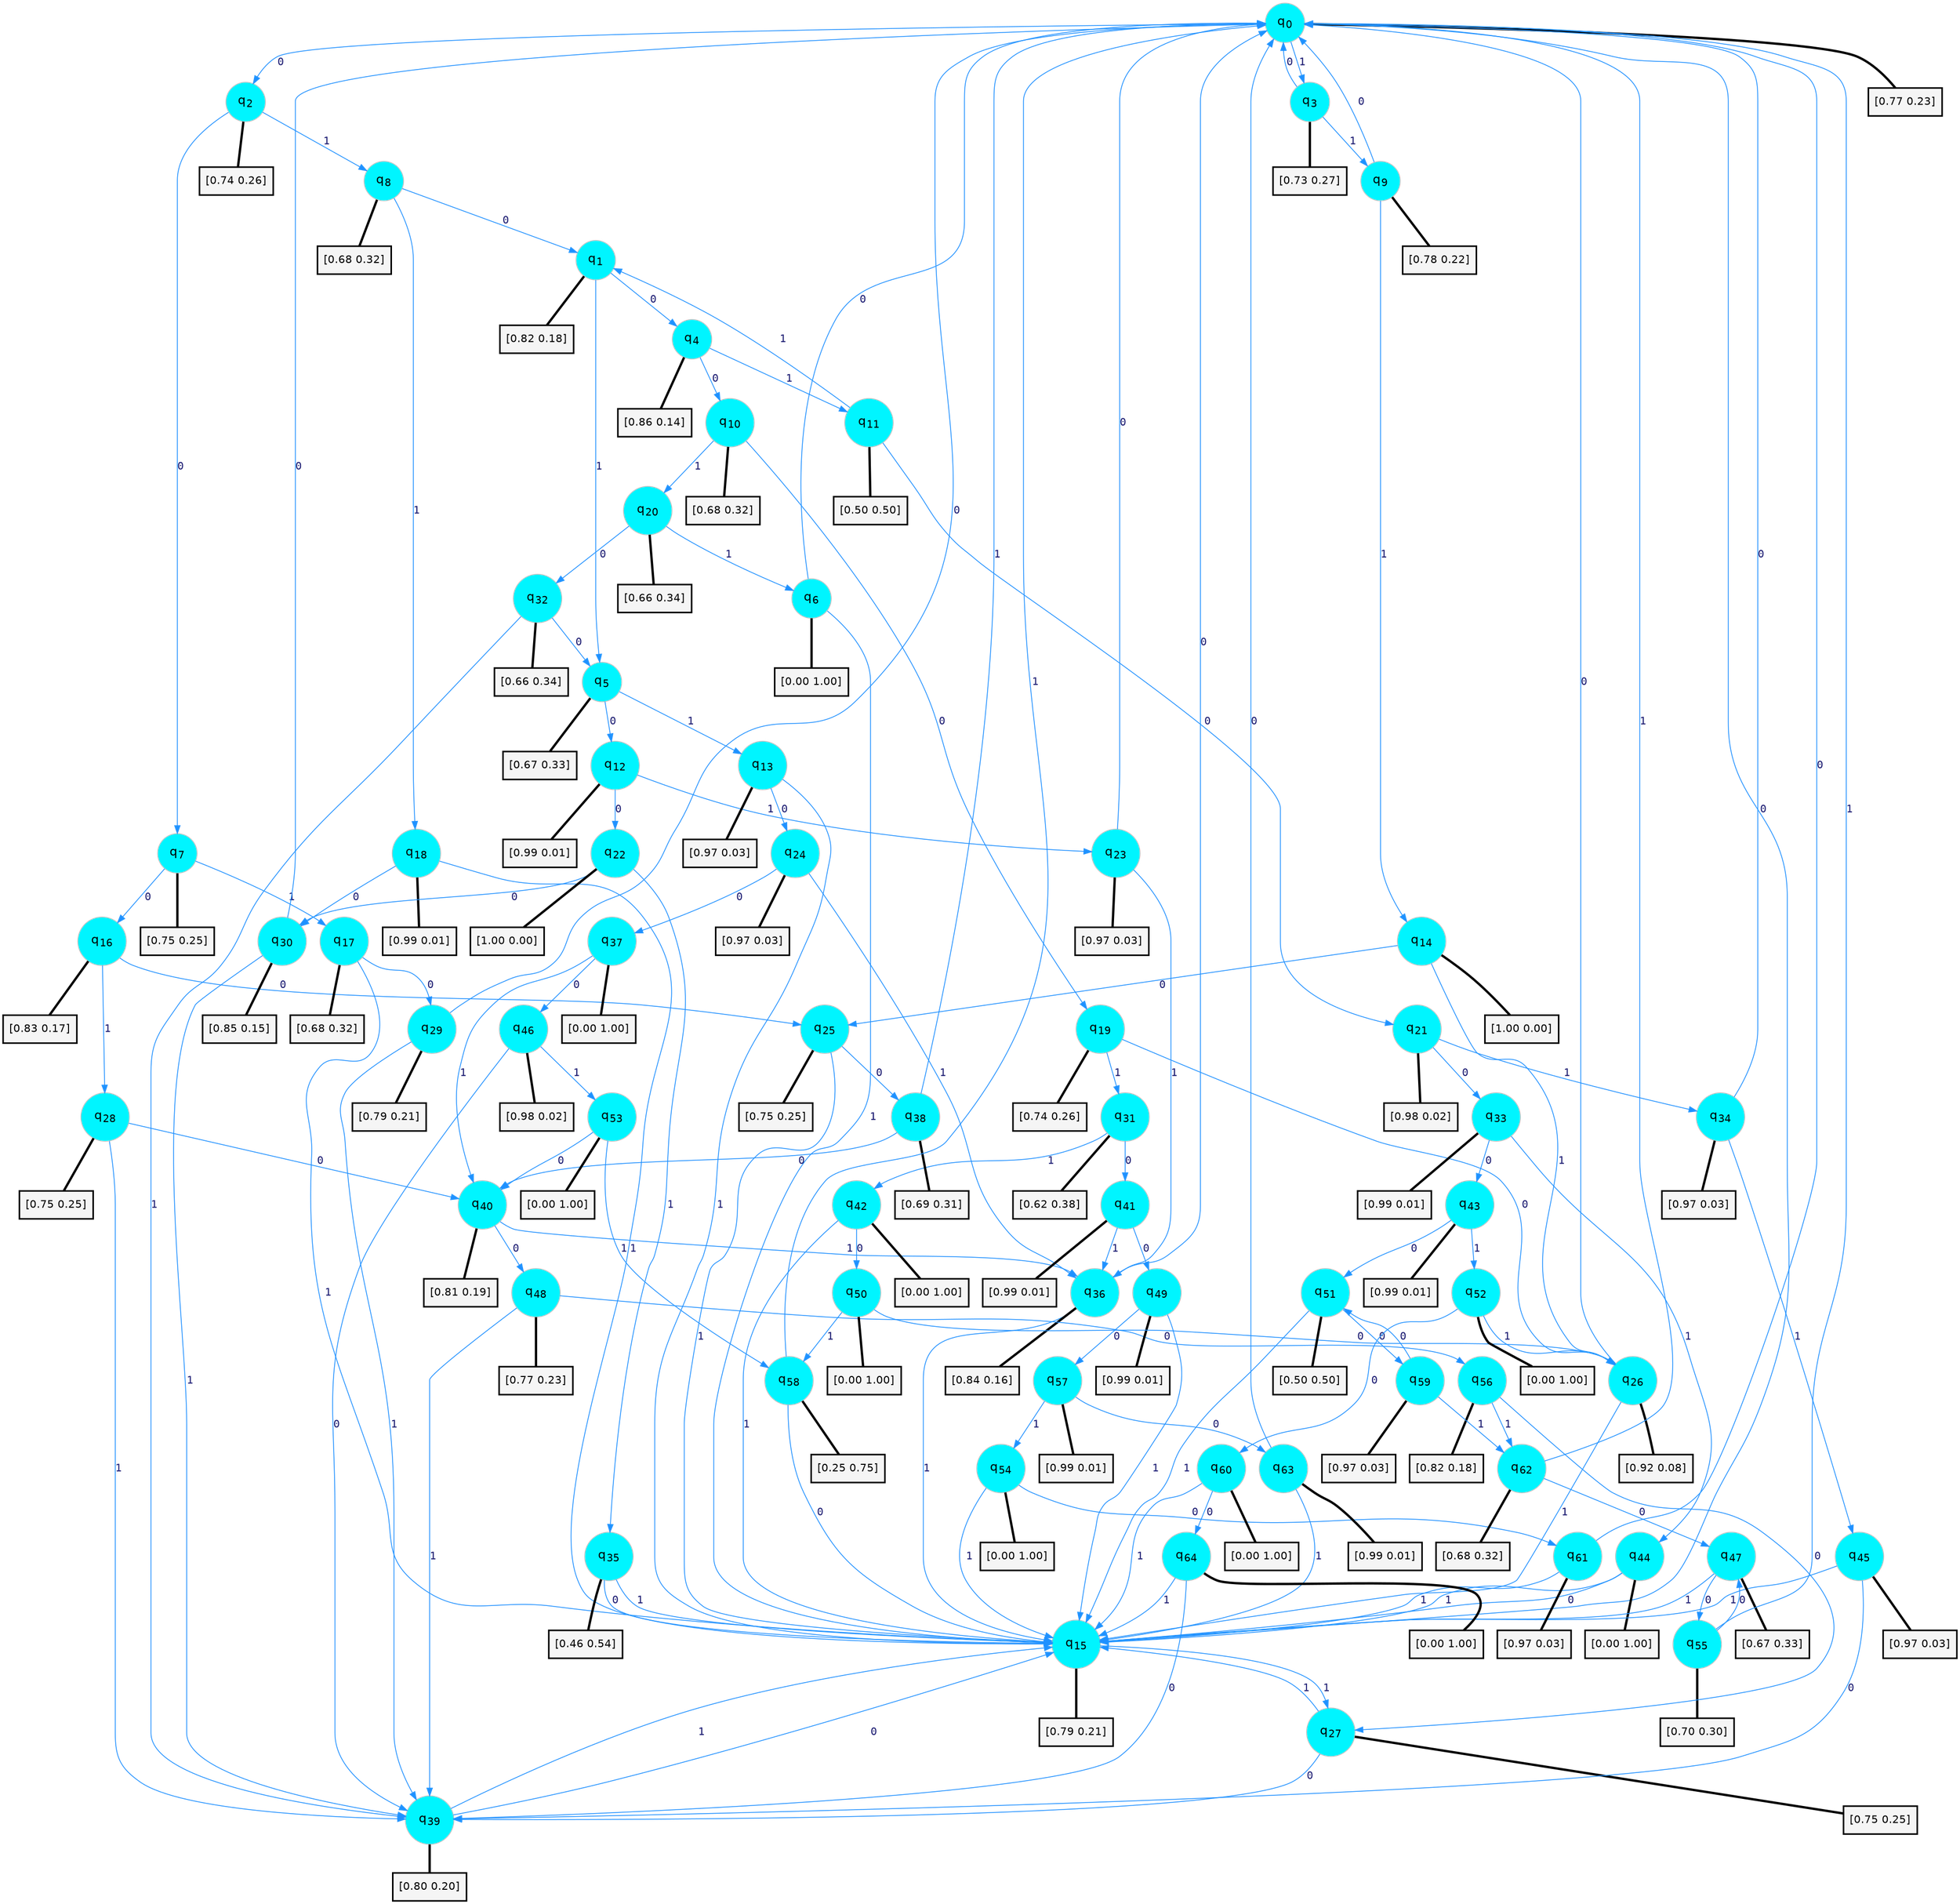 digraph G {
graph [
bgcolor=transparent, dpi=300, rankdir=TD, size="40,25"];
node [
color=gray, fillcolor=turquoise1, fontcolor=black, fontname=Helvetica, fontsize=16, fontweight=bold, shape=circle, style=filled];
edge [
arrowsize=1, color=dodgerblue1, fontcolor=midnightblue, fontname=courier, fontweight=bold, penwidth=1, style=solid, weight=20];
0[label=<q<SUB>0</SUB>>];
1[label=<q<SUB>1</SUB>>];
2[label=<q<SUB>2</SUB>>];
3[label=<q<SUB>3</SUB>>];
4[label=<q<SUB>4</SUB>>];
5[label=<q<SUB>5</SUB>>];
6[label=<q<SUB>6</SUB>>];
7[label=<q<SUB>7</SUB>>];
8[label=<q<SUB>8</SUB>>];
9[label=<q<SUB>9</SUB>>];
10[label=<q<SUB>10</SUB>>];
11[label=<q<SUB>11</SUB>>];
12[label=<q<SUB>12</SUB>>];
13[label=<q<SUB>13</SUB>>];
14[label=<q<SUB>14</SUB>>];
15[label=<q<SUB>15</SUB>>];
16[label=<q<SUB>16</SUB>>];
17[label=<q<SUB>17</SUB>>];
18[label=<q<SUB>18</SUB>>];
19[label=<q<SUB>19</SUB>>];
20[label=<q<SUB>20</SUB>>];
21[label=<q<SUB>21</SUB>>];
22[label=<q<SUB>22</SUB>>];
23[label=<q<SUB>23</SUB>>];
24[label=<q<SUB>24</SUB>>];
25[label=<q<SUB>25</SUB>>];
26[label=<q<SUB>26</SUB>>];
27[label=<q<SUB>27</SUB>>];
28[label=<q<SUB>28</SUB>>];
29[label=<q<SUB>29</SUB>>];
30[label=<q<SUB>30</SUB>>];
31[label=<q<SUB>31</SUB>>];
32[label=<q<SUB>32</SUB>>];
33[label=<q<SUB>33</SUB>>];
34[label=<q<SUB>34</SUB>>];
35[label=<q<SUB>35</SUB>>];
36[label=<q<SUB>36</SUB>>];
37[label=<q<SUB>37</SUB>>];
38[label=<q<SUB>38</SUB>>];
39[label=<q<SUB>39</SUB>>];
40[label=<q<SUB>40</SUB>>];
41[label=<q<SUB>41</SUB>>];
42[label=<q<SUB>42</SUB>>];
43[label=<q<SUB>43</SUB>>];
44[label=<q<SUB>44</SUB>>];
45[label=<q<SUB>45</SUB>>];
46[label=<q<SUB>46</SUB>>];
47[label=<q<SUB>47</SUB>>];
48[label=<q<SUB>48</SUB>>];
49[label=<q<SUB>49</SUB>>];
50[label=<q<SUB>50</SUB>>];
51[label=<q<SUB>51</SUB>>];
52[label=<q<SUB>52</SUB>>];
53[label=<q<SUB>53</SUB>>];
54[label=<q<SUB>54</SUB>>];
55[label=<q<SUB>55</SUB>>];
56[label=<q<SUB>56</SUB>>];
57[label=<q<SUB>57</SUB>>];
58[label=<q<SUB>58</SUB>>];
59[label=<q<SUB>59</SUB>>];
60[label=<q<SUB>60</SUB>>];
61[label=<q<SUB>61</SUB>>];
62[label=<q<SUB>62</SUB>>];
63[label=<q<SUB>63</SUB>>];
64[label=<q<SUB>64</SUB>>];
65[label="[0.77 0.23]", shape=box,fontcolor=black, fontname=Helvetica, fontsize=14, penwidth=2, fillcolor=whitesmoke,color=black];
66[label="[0.82 0.18]", shape=box,fontcolor=black, fontname=Helvetica, fontsize=14, penwidth=2, fillcolor=whitesmoke,color=black];
67[label="[0.74 0.26]", shape=box,fontcolor=black, fontname=Helvetica, fontsize=14, penwidth=2, fillcolor=whitesmoke,color=black];
68[label="[0.73 0.27]", shape=box,fontcolor=black, fontname=Helvetica, fontsize=14, penwidth=2, fillcolor=whitesmoke,color=black];
69[label="[0.86 0.14]", shape=box,fontcolor=black, fontname=Helvetica, fontsize=14, penwidth=2, fillcolor=whitesmoke,color=black];
70[label="[0.67 0.33]", shape=box,fontcolor=black, fontname=Helvetica, fontsize=14, penwidth=2, fillcolor=whitesmoke,color=black];
71[label="[0.00 1.00]", shape=box,fontcolor=black, fontname=Helvetica, fontsize=14, penwidth=2, fillcolor=whitesmoke,color=black];
72[label="[0.75 0.25]", shape=box,fontcolor=black, fontname=Helvetica, fontsize=14, penwidth=2, fillcolor=whitesmoke,color=black];
73[label="[0.68 0.32]", shape=box,fontcolor=black, fontname=Helvetica, fontsize=14, penwidth=2, fillcolor=whitesmoke,color=black];
74[label="[0.78 0.22]", shape=box,fontcolor=black, fontname=Helvetica, fontsize=14, penwidth=2, fillcolor=whitesmoke,color=black];
75[label="[0.68 0.32]", shape=box,fontcolor=black, fontname=Helvetica, fontsize=14, penwidth=2, fillcolor=whitesmoke,color=black];
76[label="[0.50 0.50]", shape=box,fontcolor=black, fontname=Helvetica, fontsize=14, penwidth=2, fillcolor=whitesmoke,color=black];
77[label="[0.99 0.01]", shape=box,fontcolor=black, fontname=Helvetica, fontsize=14, penwidth=2, fillcolor=whitesmoke,color=black];
78[label="[0.97 0.03]", shape=box,fontcolor=black, fontname=Helvetica, fontsize=14, penwidth=2, fillcolor=whitesmoke,color=black];
79[label="[1.00 0.00]", shape=box,fontcolor=black, fontname=Helvetica, fontsize=14, penwidth=2, fillcolor=whitesmoke,color=black];
80[label="[0.79 0.21]", shape=box,fontcolor=black, fontname=Helvetica, fontsize=14, penwidth=2, fillcolor=whitesmoke,color=black];
81[label="[0.83 0.17]", shape=box,fontcolor=black, fontname=Helvetica, fontsize=14, penwidth=2, fillcolor=whitesmoke,color=black];
82[label="[0.68 0.32]", shape=box,fontcolor=black, fontname=Helvetica, fontsize=14, penwidth=2, fillcolor=whitesmoke,color=black];
83[label="[0.99 0.01]", shape=box,fontcolor=black, fontname=Helvetica, fontsize=14, penwidth=2, fillcolor=whitesmoke,color=black];
84[label="[0.74 0.26]", shape=box,fontcolor=black, fontname=Helvetica, fontsize=14, penwidth=2, fillcolor=whitesmoke,color=black];
85[label="[0.66 0.34]", shape=box,fontcolor=black, fontname=Helvetica, fontsize=14, penwidth=2, fillcolor=whitesmoke,color=black];
86[label="[0.98 0.02]", shape=box,fontcolor=black, fontname=Helvetica, fontsize=14, penwidth=2, fillcolor=whitesmoke,color=black];
87[label="[1.00 0.00]", shape=box,fontcolor=black, fontname=Helvetica, fontsize=14, penwidth=2, fillcolor=whitesmoke,color=black];
88[label="[0.97 0.03]", shape=box,fontcolor=black, fontname=Helvetica, fontsize=14, penwidth=2, fillcolor=whitesmoke,color=black];
89[label="[0.97 0.03]", shape=box,fontcolor=black, fontname=Helvetica, fontsize=14, penwidth=2, fillcolor=whitesmoke,color=black];
90[label="[0.75 0.25]", shape=box,fontcolor=black, fontname=Helvetica, fontsize=14, penwidth=2, fillcolor=whitesmoke,color=black];
91[label="[0.92 0.08]", shape=box,fontcolor=black, fontname=Helvetica, fontsize=14, penwidth=2, fillcolor=whitesmoke,color=black];
92[label="[0.75 0.25]", shape=box,fontcolor=black, fontname=Helvetica, fontsize=14, penwidth=2, fillcolor=whitesmoke,color=black];
93[label="[0.75 0.25]", shape=box,fontcolor=black, fontname=Helvetica, fontsize=14, penwidth=2, fillcolor=whitesmoke,color=black];
94[label="[0.79 0.21]", shape=box,fontcolor=black, fontname=Helvetica, fontsize=14, penwidth=2, fillcolor=whitesmoke,color=black];
95[label="[0.85 0.15]", shape=box,fontcolor=black, fontname=Helvetica, fontsize=14, penwidth=2, fillcolor=whitesmoke,color=black];
96[label="[0.62 0.38]", shape=box,fontcolor=black, fontname=Helvetica, fontsize=14, penwidth=2, fillcolor=whitesmoke,color=black];
97[label="[0.66 0.34]", shape=box,fontcolor=black, fontname=Helvetica, fontsize=14, penwidth=2, fillcolor=whitesmoke,color=black];
98[label="[0.99 0.01]", shape=box,fontcolor=black, fontname=Helvetica, fontsize=14, penwidth=2, fillcolor=whitesmoke,color=black];
99[label="[0.97 0.03]", shape=box,fontcolor=black, fontname=Helvetica, fontsize=14, penwidth=2, fillcolor=whitesmoke,color=black];
100[label="[0.46 0.54]", shape=box,fontcolor=black, fontname=Helvetica, fontsize=14, penwidth=2, fillcolor=whitesmoke,color=black];
101[label="[0.84 0.16]", shape=box,fontcolor=black, fontname=Helvetica, fontsize=14, penwidth=2, fillcolor=whitesmoke,color=black];
102[label="[0.00 1.00]", shape=box,fontcolor=black, fontname=Helvetica, fontsize=14, penwidth=2, fillcolor=whitesmoke,color=black];
103[label="[0.69 0.31]", shape=box,fontcolor=black, fontname=Helvetica, fontsize=14, penwidth=2, fillcolor=whitesmoke,color=black];
104[label="[0.80 0.20]", shape=box,fontcolor=black, fontname=Helvetica, fontsize=14, penwidth=2, fillcolor=whitesmoke,color=black];
105[label="[0.81 0.19]", shape=box,fontcolor=black, fontname=Helvetica, fontsize=14, penwidth=2, fillcolor=whitesmoke,color=black];
106[label="[0.99 0.01]", shape=box,fontcolor=black, fontname=Helvetica, fontsize=14, penwidth=2, fillcolor=whitesmoke,color=black];
107[label="[0.00 1.00]", shape=box,fontcolor=black, fontname=Helvetica, fontsize=14, penwidth=2, fillcolor=whitesmoke,color=black];
108[label="[0.99 0.01]", shape=box,fontcolor=black, fontname=Helvetica, fontsize=14, penwidth=2, fillcolor=whitesmoke,color=black];
109[label="[0.00 1.00]", shape=box,fontcolor=black, fontname=Helvetica, fontsize=14, penwidth=2, fillcolor=whitesmoke,color=black];
110[label="[0.97 0.03]", shape=box,fontcolor=black, fontname=Helvetica, fontsize=14, penwidth=2, fillcolor=whitesmoke,color=black];
111[label="[0.98 0.02]", shape=box,fontcolor=black, fontname=Helvetica, fontsize=14, penwidth=2, fillcolor=whitesmoke,color=black];
112[label="[0.67 0.33]", shape=box,fontcolor=black, fontname=Helvetica, fontsize=14, penwidth=2, fillcolor=whitesmoke,color=black];
113[label="[0.77 0.23]", shape=box,fontcolor=black, fontname=Helvetica, fontsize=14, penwidth=2, fillcolor=whitesmoke,color=black];
114[label="[0.99 0.01]", shape=box,fontcolor=black, fontname=Helvetica, fontsize=14, penwidth=2, fillcolor=whitesmoke,color=black];
115[label="[0.00 1.00]", shape=box,fontcolor=black, fontname=Helvetica, fontsize=14, penwidth=2, fillcolor=whitesmoke,color=black];
116[label="[0.50 0.50]", shape=box,fontcolor=black, fontname=Helvetica, fontsize=14, penwidth=2, fillcolor=whitesmoke,color=black];
117[label="[0.00 1.00]", shape=box,fontcolor=black, fontname=Helvetica, fontsize=14, penwidth=2, fillcolor=whitesmoke,color=black];
118[label="[0.00 1.00]", shape=box,fontcolor=black, fontname=Helvetica, fontsize=14, penwidth=2, fillcolor=whitesmoke,color=black];
119[label="[0.00 1.00]", shape=box,fontcolor=black, fontname=Helvetica, fontsize=14, penwidth=2, fillcolor=whitesmoke,color=black];
120[label="[0.70 0.30]", shape=box,fontcolor=black, fontname=Helvetica, fontsize=14, penwidth=2, fillcolor=whitesmoke,color=black];
121[label="[0.82 0.18]", shape=box,fontcolor=black, fontname=Helvetica, fontsize=14, penwidth=2, fillcolor=whitesmoke,color=black];
122[label="[0.99 0.01]", shape=box,fontcolor=black, fontname=Helvetica, fontsize=14, penwidth=2, fillcolor=whitesmoke,color=black];
123[label="[0.25 0.75]", shape=box,fontcolor=black, fontname=Helvetica, fontsize=14, penwidth=2, fillcolor=whitesmoke,color=black];
124[label="[0.97 0.03]", shape=box,fontcolor=black, fontname=Helvetica, fontsize=14, penwidth=2, fillcolor=whitesmoke,color=black];
125[label="[0.00 1.00]", shape=box,fontcolor=black, fontname=Helvetica, fontsize=14, penwidth=2, fillcolor=whitesmoke,color=black];
126[label="[0.97 0.03]", shape=box,fontcolor=black, fontname=Helvetica, fontsize=14, penwidth=2, fillcolor=whitesmoke,color=black];
127[label="[0.68 0.32]", shape=box,fontcolor=black, fontname=Helvetica, fontsize=14, penwidth=2, fillcolor=whitesmoke,color=black];
128[label="[0.99 0.01]", shape=box,fontcolor=black, fontname=Helvetica, fontsize=14, penwidth=2, fillcolor=whitesmoke,color=black];
129[label="[0.00 1.00]", shape=box,fontcolor=black, fontname=Helvetica, fontsize=14, penwidth=2, fillcolor=whitesmoke,color=black];
0->2 [label=0];
0->3 [label=1];
0->65 [arrowhead=none, penwidth=3,color=black];
1->4 [label=0];
1->5 [label=1];
1->66 [arrowhead=none, penwidth=3,color=black];
2->7 [label=0];
2->8 [label=1];
2->67 [arrowhead=none, penwidth=3,color=black];
3->0 [label=0];
3->9 [label=1];
3->68 [arrowhead=none, penwidth=3,color=black];
4->10 [label=0];
4->11 [label=1];
4->69 [arrowhead=none, penwidth=3,color=black];
5->12 [label=0];
5->13 [label=1];
5->70 [arrowhead=none, penwidth=3,color=black];
6->0 [label=0];
6->15 [label=1];
6->71 [arrowhead=none, penwidth=3,color=black];
7->16 [label=0];
7->17 [label=1];
7->72 [arrowhead=none, penwidth=3,color=black];
8->1 [label=0];
8->18 [label=1];
8->73 [arrowhead=none, penwidth=3,color=black];
9->0 [label=0];
9->14 [label=1];
9->74 [arrowhead=none, penwidth=3,color=black];
10->19 [label=0];
10->20 [label=1];
10->75 [arrowhead=none, penwidth=3,color=black];
11->21 [label=0];
11->1 [label=1];
11->76 [arrowhead=none, penwidth=3,color=black];
12->22 [label=0];
12->23 [label=1];
12->77 [arrowhead=none, penwidth=3,color=black];
13->24 [label=0];
13->15 [label=1];
13->78 [arrowhead=none, penwidth=3,color=black];
14->25 [label=0];
14->26 [label=1];
14->79 [arrowhead=none, penwidth=3,color=black];
15->0 [label=0];
15->27 [label=1];
15->80 [arrowhead=none, penwidth=3,color=black];
16->25 [label=0];
16->28 [label=1];
16->81 [arrowhead=none, penwidth=3,color=black];
17->29 [label=0];
17->15 [label=1];
17->82 [arrowhead=none, penwidth=3,color=black];
18->30 [label=0];
18->15 [label=1];
18->83 [arrowhead=none, penwidth=3,color=black];
19->26 [label=0];
19->31 [label=1];
19->84 [arrowhead=none, penwidth=3,color=black];
20->32 [label=0];
20->6 [label=1];
20->85 [arrowhead=none, penwidth=3,color=black];
21->33 [label=0];
21->34 [label=1];
21->86 [arrowhead=none, penwidth=3,color=black];
22->30 [label=0];
22->35 [label=1];
22->87 [arrowhead=none, penwidth=3,color=black];
23->0 [label=0];
23->36 [label=1];
23->88 [arrowhead=none, penwidth=3,color=black];
24->37 [label=0];
24->36 [label=1];
24->89 [arrowhead=none, penwidth=3,color=black];
25->38 [label=0];
25->15 [label=1];
25->90 [arrowhead=none, penwidth=3,color=black];
26->0 [label=0];
26->15 [label=1];
26->91 [arrowhead=none, penwidth=3,color=black];
27->39 [label=0];
27->15 [label=1];
27->92 [arrowhead=none, penwidth=3,color=black];
28->40 [label=0];
28->39 [label=1];
28->93 [arrowhead=none, penwidth=3,color=black];
29->0 [label=0];
29->39 [label=1];
29->94 [arrowhead=none, penwidth=3,color=black];
30->0 [label=0];
30->39 [label=1];
30->95 [arrowhead=none, penwidth=3,color=black];
31->41 [label=0];
31->42 [label=1];
31->96 [arrowhead=none, penwidth=3,color=black];
32->5 [label=0];
32->39 [label=1];
32->97 [arrowhead=none, penwidth=3,color=black];
33->43 [label=0];
33->44 [label=1];
33->98 [arrowhead=none, penwidth=3,color=black];
34->0 [label=0];
34->45 [label=1];
34->99 [arrowhead=none, penwidth=3,color=black];
35->15 [label=0];
35->15 [label=1];
35->100 [arrowhead=none, penwidth=3,color=black];
36->0 [label=0];
36->15 [label=1];
36->101 [arrowhead=none, penwidth=3,color=black];
37->46 [label=0];
37->40 [label=1];
37->102 [arrowhead=none, penwidth=3,color=black];
38->40 [label=0];
38->0 [label=1];
38->103 [arrowhead=none, penwidth=3,color=black];
39->15 [label=0];
39->15 [label=1];
39->104 [arrowhead=none, penwidth=3,color=black];
40->48 [label=0];
40->36 [label=1];
40->105 [arrowhead=none, penwidth=3,color=black];
41->49 [label=0];
41->36 [label=1];
41->106 [arrowhead=none, penwidth=3,color=black];
42->50 [label=0];
42->15 [label=1];
42->107 [arrowhead=none, penwidth=3,color=black];
43->51 [label=0];
43->52 [label=1];
43->108 [arrowhead=none, penwidth=3,color=black];
44->15 [label=0];
44->15 [label=1];
44->109 [arrowhead=none, penwidth=3,color=black];
45->39 [label=0];
45->15 [label=1];
45->110 [arrowhead=none, penwidth=3,color=black];
46->39 [label=0];
46->53 [label=1];
46->111 [arrowhead=none, penwidth=3,color=black];
47->55 [label=0];
47->15 [label=1];
47->112 [arrowhead=none, penwidth=3,color=black];
48->56 [label=0];
48->39 [label=1];
48->113 [arrowhead=none, penwidth=3,color=black];
49->57 [label=0];
49->15 [label=1];
49->114 [arrowhead=none, penwidth=3,color=black];
50->26 [label=0];
50->58 [label=1];
50->115 [arrowhead=none, penwidth=3,color=black];
51->59 [label=0];
51->15 [label=1];
51->116 [arrowhead=none, penwidth=3,color=black];
52->60 [label=0];
52->26 [label=1];
52->117 [arrowhead=none, penwidth=3,color=black];
53->40 [label=0];
53->58 [label=1];
53->118 [arrowhead=none, penwidth=3,color=black];
54->61 [label=0];
54->15 [label=1];
54->119 [arrowhead=none, penwidth=3,color=black];
55->47 [label=0];
55->0 [label=1];
55->120 [arrowhead=none, penwidth=3,color=black];
56->27 [label=0];
56->62 [label=1];
56->121 [arrowhead=none, penwidth=3,color=black];
57->63 [label=0];
57->54 [label=1];
57->122 [arrowhead=none, penwidth=3,color=black];
58->15 [label=0];
58->0 [label=1];
58->123 [arrowhead=none, penwidth=3,color=black];
59->51 [label=0];
59->62 [label=1];
59->124 [arrowhead=none, penwidth=3,color=black];
60->64 [label=0];
60->15 [label=1];
60->125 [arrowhead=none, penwidth=3,color=black];
61->0 [label=0];
61->15 [label=1];
61->126 [arrowhead=none, penwidth=3,color=black];
62->47 [label=0];
62->0 [label=1];
62->127 [arrowhead=none, penwidth=3,color=black];
63->0 [label=0];
63->15 [label=1];
63->128 [arrowhead=none, penwidth=3,color=black];
64->39 [label=0];
64->15 [label=1];
64->129 [arrowhead=none, penwidth=3,color=black];
}
